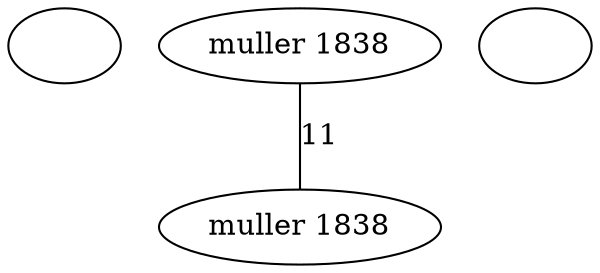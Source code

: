 graph G {
4553033 [label=""];
1856728 [label="muller 1838"];
749287 [label="muller 1838"];
73013 [label=""];
1856728 -- 749287 [label="11"];
}
